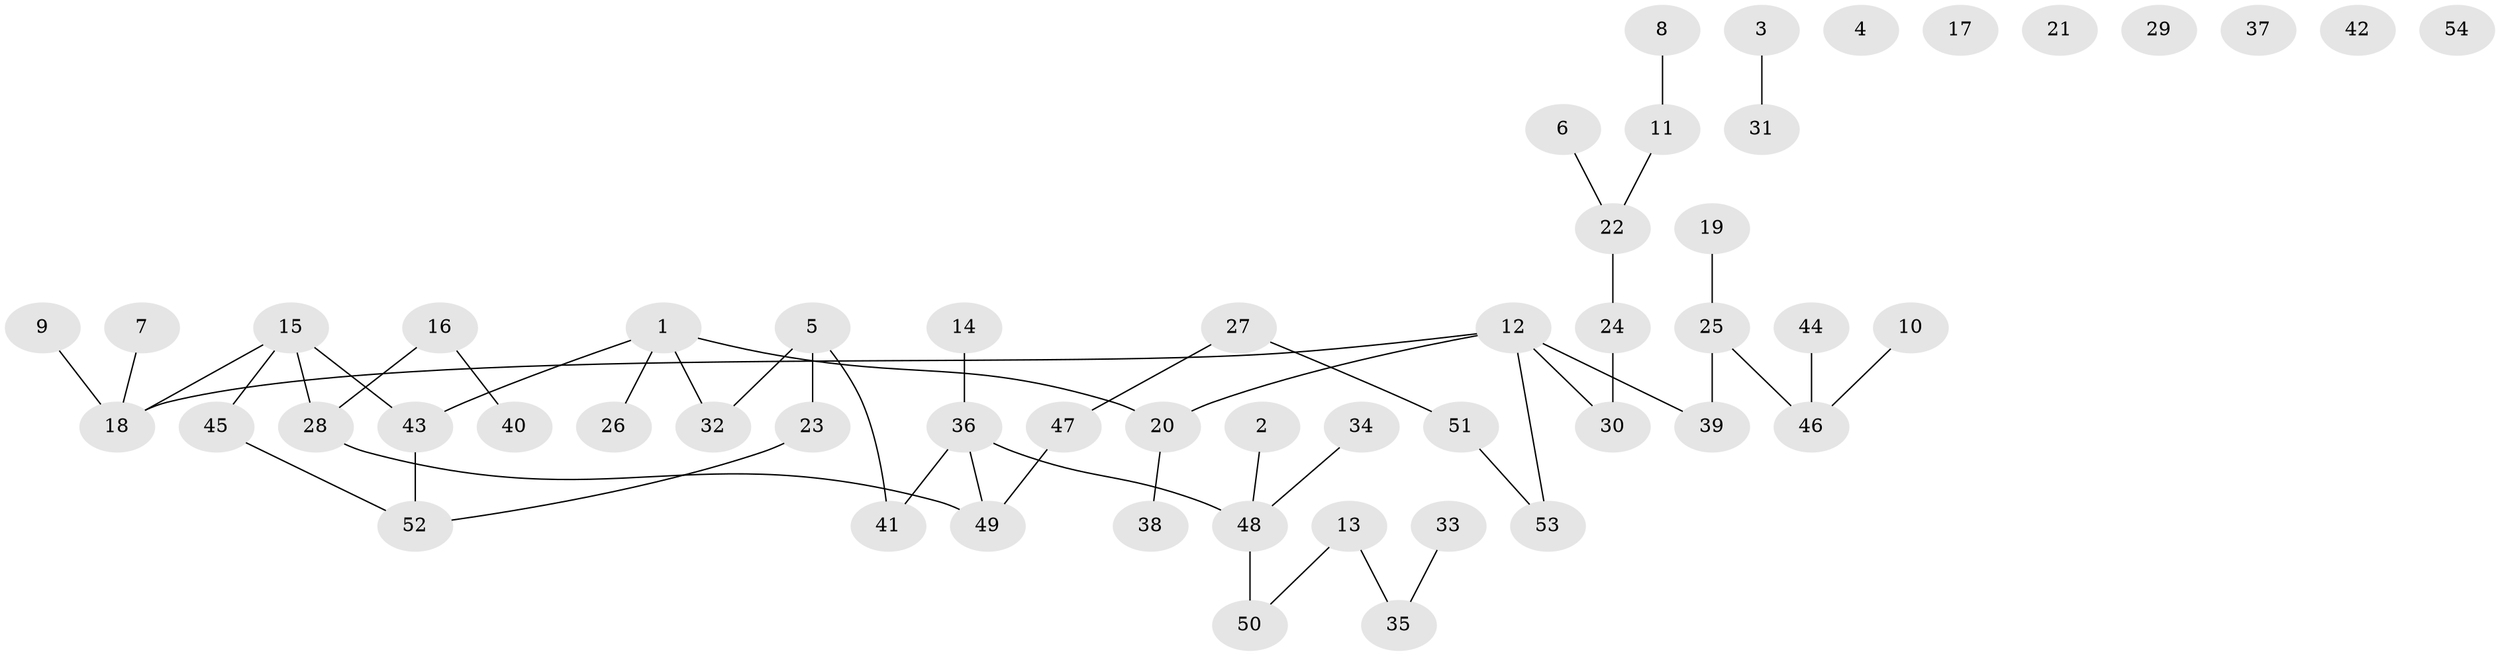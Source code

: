 // Generated by graph-tools (version 1.1) at 2025/33/03/09/25 02:33:28]
// undirected, 54 vertices, 50 edges
graph export_dot {
graph [start="1"]
  node [color=gray90,style=filled];
  1;
  2;
  3;
  4;
  5;
  6;
  7;
  8;
  9;
  10;
  11;
  12;
  13;
  14;
  15;
  16;
  17;
  18;
  19;
  20;
  21;
  22;
  23;
  24;
  25;
  26;
  27;
  28;
  29;
  30;
  31;
  32;
  33;
  34;
  35;
  36;
  37;
  38;
  39;
  40;
  41;
  42;
  43;
  44;
  45;
  46;
  47;
  48;
  49;
  50;
  51;
  52;
  53;
  54;
  1 -- 20;
  1 -- 26;
  1 -- 32;
  1 -- 43;
  2 -- 48;
  3 -- 31;
  5 -- 23;
  5 -- 32;
  5 -- 41;
  6 -- 22;
  7 -- 18;
  8 -- 11;
  9 -- 18;
  10 -- 46;
  11 -- 22;
  12 -- 18;
  12 -- 20;
  12 -- 30;
  12 -- 39;
  12 -- 53;
  13 -- 35;
  13 -- 50;
  14 -- 36;
  15 -- 18;
  15 -- 28;
  15 -- 43;
  15 -- 45;
  16 -- 28;
  16 -- 40;
  19 -- 25;
  20 -- 38;
  22 -- 24;
  23 -- 52;
  24 -- 30;
  25 -- 39;
  25 -- 46;
  27 -- 47;
  27 -- 51;
  28 -- 49;
  33 -- 35;
  34 -- 48;
  36 -- 41;
  36 -- 48;
  36 -- 49;
  43 -- 52;
  44 -- 46;
  45 -- 52;
  47 -- 49;
  48 -- 50;
  51 -- 53;
}
